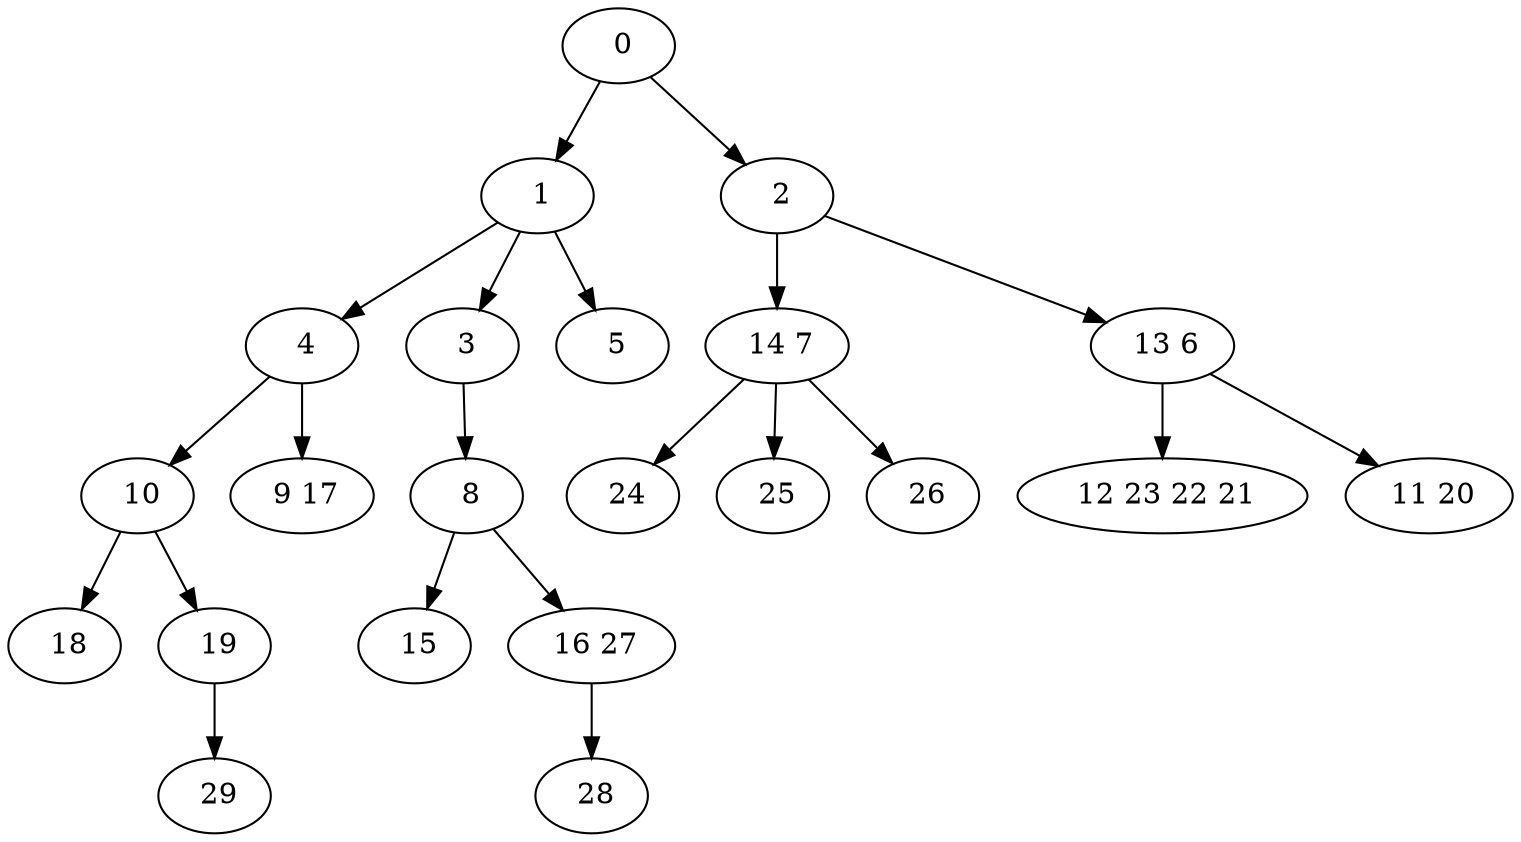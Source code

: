 digraph mytree {
" 0" -> " 1";
" 0" -> " 2";
" 1" -> " 4";
" 1" -> " 3";
" 1" -> " 5";
" 2" -> " 14 7";
" 2" -> " 13 6";
" 4" -> " 10";
" 4" -> " 9 17";
" 3" -> " 8";
" 5";
" 14 7" -> " 24";
" 14 7" -> " 25";
" 14 7" -> " 26";
" 13 6" -> " 12 23 22 21";
" 13 6" -> " 11 20";
" 8" -> " 15";
" 8" -> " 16 27";
" 10" -> " 18";
" 10" -> " 19";
" 9 17";
" 15";
" 16 27" -> " 28";
" 18";
" 19" -> " 29";
" 28";
" 29";
" 24";
" 25";
" 26";
" 12 23 22 21";
" 11 20";
}
